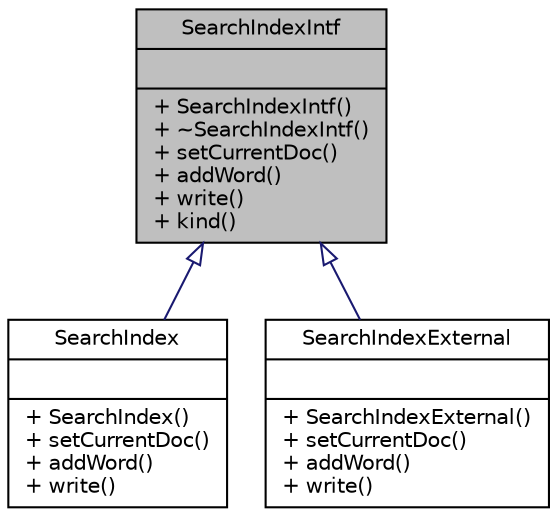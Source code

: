 digraph "SearchIndexIntf"
{
 // LATEX_PDF_SIZE
  edge [fontname="Helvetica",fontsize="10",labelfontname="Helvetica",labelfontsize="10"];
  node [fontname="Helvetica",fontsize="10",shape=record];
  Node1 [label="{SearchIndexIntf\n||+ SearchIndexIntf()\l+ ~SearchIndexIntf()\l+ setCurrentDoc()\l+ addWord()\l+ write()\l+ kind()\l}",height=0.2,width=0.4,color="black", fillcolor="grey75", style="filled", fontcolor="black",tooltip=" "];
  Node1 -> Node2 [dir="back",color="midnightblue",fontsize="10",style="solid",arrowtail="onormal",fontname="Helvetica"];
  Node2 [label="{SearchIndex\n||+ SearchIndex()\l+ setCurrentDoc()\l+ addWord()\l+ write()\l}",height=0.2,width=0.4,color="black", fillcolor="white", style="filled",URL="$classSearchIndex.html",tooltip=" "];
  Node1 -> Node3 [dir="back",color="midnightblue",fontsize="10",style="solid",arrowtail="onormal",fontname="Helvetica"];
  Node3 [label="{SearchIndexExternal\n||+ SearchIndexExternal()\l+ setCurrentDoc()\l+ addWord()\l+ write()\l}",height=0.2,width=0.4,color="black", fillcolor="white", style="filled",URL="$classSearchIndexExternal.html",tooltip=" "];
}
